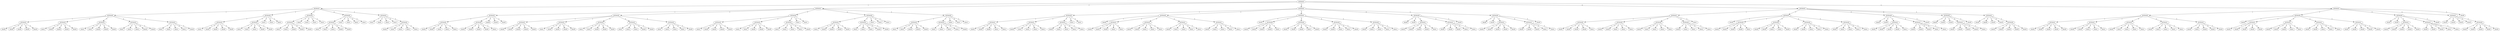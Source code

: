 digraph {
	1 [label=attribute2]
	1 -> 2 [label=1]
	2 [label=attribute1]
	2 -> 3 [label=1]
	3 [label=attribute0]
	3 -> 4 [label=1]
	4 [label=attribute3]
	4 -> 5 [label=1]
	5 [label=classB]
	4 -> 6 [label=2]
	6 [label=classR]
	4 -> 7 [label=3]
	7 [label=classR]
	4 -> 8 [label=4]
	8 [label=classR]
	4 -> 9 [label=5]
	9 [label=classR]
	3 -> 10 [label=2]
	10 [label=attribute3]
	10 -> 11 [label=1]
	11 [label=classL]
	10 -> 12 [label=2]
	12 [label=classB]
	10 -> 13 [label=3]
	13 [label=classR]
	10 -> 14 [label=4]
	14 [label=classR]
	10 -> 15 [label=5]
	15 [label=classR]
	3 -> 16 [label=3]
	16 [label=attribute3]
	16 -> 17 [label=1]
	17 [label=classL]
	16 -> 18 [label=2]
	18 [label=classL]
	16 -> 19 [label=3]
	19 [label=classB]
	16 -> 20 [label=4]
	20 [label=classR]
	16 -> 21 [label=5]
	21 [label=classR]
	3 -> 22 [label=4]
	22 [label=attribute3]
	22 -> 23 [label=1]
	23 [label=classL]
	22 -> 24 [label=2]
	24 [label=classL]
	22 -> 25 [label=3]
	25 [label=classL]
	22 -> 26 [label=4]
	26 [label=classB]
	22 -> 27 [label=5]
	27 [label=classR]
	3 -> 28 [label=5]
	28 [label=attribute3]
	28 -> 29 [label=1]
	29 [label=classL]
	28 -> 30 [label=2]
	30 [label=classL]
	28 -> 31 [label=3]
	31 [label=classL]
	28 -> 32 [label=4]
	32 [label=classL]
	28 -> 33 [label=5]
	33 [label=classB]
	2 -> 34 [label=2]
	34 [label=attribute0]
	34 -> 35 [label=1]
	35 [label=attribute3]
	35 -> 36 [label=1]
	36 [label=classL]
	35 -> 37 [label=2]
	37 [label=classB]
	35 -> 38 [label=3]
	38 [label=classR]
	35 -> 39 [label=4]
	39 [label=classR]
	35 -> 40 [label=5]
	40 [label=classR]
	34 -> 41 [label=2]
	41 [label=attribute3]
	41 -> 42 [label=1]
	42 [label=classL]
	41 -> 43 [label=2]
	43 [label=classL]
	41 -> 44 [label=3]
	44 [label=classL]
	41 -> 45 [label=4]
	45 [label=classB]
	41 -> 46 [label=5]
	46 [label=classR]
	34 -> 47 [label=3]
	47 [label=classL]
	34 -> 48 [label=4]
	48 [label=classL]
	34 -> 49 [label=5]
	49 [label=classL]
	2 -> 50 [label=3]
	50 [label=attribute0]
	50 -> 51 [label=1]
	51 [label=attribute3]
	51 -> 52 [label=1]
	52 [label=classL]
	51 -> 53 [label=2]
	53 [label=classL]
	51 -> 54 [label=3]
	54 [label=classB]
	51 -> 55 [label=4]
	55 [label=classR]
	51 -> 56 [label=5]
	56 [label=classR]
	50 -> 57 [label=2]
	57 [label=classL]
	50 -> 58 [label=3]
	58 [label=classL]
	50 -> 59 [label=4]
	59 [label=classL]
	50 -> 60 [label=5]
	60 [label=classL]
	2 -> 61 [label=4]
	61 [label=attribute0]
	61 -> 62 [label=1]
	62 [label=attribute3]
	62 -> 63 [label=1]
	63 [label=classL]
	62 -> 64 [label=2]
	64 [label=classL]
	62 -> 65 [label=3]
	65 [label=classL]
	62 -> 66 [label=4]
	66 [label=classB]
	62 -> 67 [label=5]
	67 [label=classR]
	61 -> 68 [label=2]
	68 [label=classL]
	61 -> 69 [label=3]
	69 [label=classL]
	61 -> 70 [label=4]
	70 [label=classL]
	61 -> 71 [label=5]
	71 [label=classL]
	2 -> 72 [label=5]
	72 [label=attribute3]
	72 -> 73 [label=1]
	73 [label=classL]
	72 -> 74 [label=2]
	74 [label=classL]
	72 -> 75 [label=3]
	75 [label=classL]
	72 -> 76 [label=4]
	76 [label=classL]
	72 -> 77 [label=5]
	77 [label=attribute0]
	77 -> 78 [label=1]
	78 [label=classB]
	77 -> 79 [label=2]
	79 [label=classL]
	77 -> 80 [label=3]
	80 [label=classL]
	77 -> 81 [label=4]
	81 [label=classL]
	77 -> 82 [label=5]
	82 [label=classL]
	1 -> 83 [label=2]
	83 [label=attribute1]
	83 -> 84 [label=1]
	84 [label=attribute3]
	84 -> 85 [label=1]
	85 [label=attribute0]
	85 -> 86 [label=1]
	86 [label=classR]
	85 -> 87 [label=2]
	87 [label=classB]
	85 -> 88 [label=3]
	88 [label=classL]
	85 -> 89 [label=4]
	89 [label=classL]
	85 -> 90 [label=5]
	90 [label=classL]
	84 -> 91 [label=2]
	91 [label=attribute0]
	91 -> 92 [label=1]
	92 [label=classR]
	91 -> 93 [label=2]
	93 [label=classR]
	91 -> 94 [label=3]
	94 [label=classR]
	91 -> 95 [label=4]
	95 [label=classB]
	91 -> 96 [label=5]
	96 [label=classL]
	84 -> 97 [label=3]
	97 [label=classR]
	84 -> 98 [label=4]
	98 [label=classR]
	84 -> 99 [label=5]
	99 [label=classR]
	83 -> 100 [label=2]
	100 [label=attribute0]
	100 -> 101 [label=1]
	101 [label=attribute3]
	101 -> 102 [label=1]
	102 [label=classB]
	101 -> 103 [label=2]
	103 [label=classR]
	101 -> 104 [label=3]
	104 [label=classR]
	101 -> 105 [label=4]
	105 [label=classR]
	101 -> 106 [label=5]
	106 [label=classR]
	100 -> 107 [label=2]
	107 [label=attribute3]
	107 -> 108 [label=1]
	108 [label=classL]
	107 -> 109 [label=2]
	109 [label=classB]
	107 -> 110 [label=3]
	110 [label=classR]
	107 -> 111 [label=4]
	111 [label=classR]
	107 -> 112 [label=5]
	112 [label=classR]
	100 -> 113 [label=3]
	113 [label=attribute3]
	113 -> 114 [label=1]
	114 [label=classL]
	113 -> 115 [label=2]
	115 [label=classL]
	113 -> 116 [label=3]
	116 [label=classB]
	113 -> 117 [label=4]
	117 [label=classR]
	113 -> 118 [label=5]
	118 [label=classR]
	100 -> 119 [label=4]
	119 [label=attribute3]
	119 -> 120 [label=1]
	120 [label=classL]
	119 -> 121 [label=2]
	121 [label=classL]
	119 -> 122 [label=3]
	122 [label=classL]
	119 -> 123 [label=4]
	123 [label=classB]
	119 -> 124 [label=5]
	124 [label=classR]
	100 -> 125 [label=5]
	125 [label=attribute3]
	125 -> 126 [label=1]
	126 [label=classL]
	125 -> 127 [label=2]
	127 [label=classL]
	125 -> 128 [label=3]
	128 [label=classL]
	125 -> 129 [label=4]
	129 [label=classL]
	125 -> 130 [label=5]
	130 [label=classB]
	83 -> 131 [label=3]
	131 [label=attribute0]
	131 -> 132 [label=1]
	132 [label=attribute3]
	132 -> 133 [label=1]
	133 [label=classL]
	132 -> 134 [label=2]
	134 [label=classR]
	132 -> 135 [label=3]
	135 [label=classR]
	132 -> 136 [label=4]
	136 [label=classR]
	132 -> 137 [label=5]
	137 [label=classR]
	131 -> 138 [label=2]
	138 [label=attribute3]
	138 -> 139 [label=1]
	139 [label=classL]
	138 -> 140 [label=2]
	140 [label=classL]
	138 -> 141 [label=3]
	141 [label=classB]
	138 -> 142 [label=4]
	142 [label=classR]
	138 -> 143 [label=5]
	143 [label=classR]
	131 -> 144 [label=3]
	144 [label=attribute3]
	144 -> 145 [label=1]
	145 [label=classL]
	144 -> 146 [label=2]
	146 [label=classL]
	144 -> 147 [label=3]
	147 [label=classL]
	144 -> 148 [label=4]
	148 [label=classL]
	144 -> 149 [label=5]
	149 [label=classR]
	131 -> 150 [label=4]
	150 [label=classL]
	131 -> 151 [label=5]
	151 [label=classL]
	83 -> 152 [label=4]
	152 [label=attribute0]
	152 -> 153 [label=1]
	153 [label=attribute3]
	153 -> 154 [label=1]
	154 [label=classL]
	153 -> 155 [label=2]
	155 [label=classB]
	153 -> 156 [label=3]
	156 [label=classR]
	153 -> 157 [label=4]
	157 [label=classR]
	153 -> 158 [label=5]
	158 [label=classR]
	152 -> 159 [label=2]
	159 [label=attribute3]
	159 -> 160 [label=1]
	160 [label=classL]
	159 -> 161 [label=2]
	161 [label=classL]
	159 -> 162 [label=3]
	162 [label=classL]
	159 -> 163 [label=4]
	163 [label=classB]
	159 -> 164 [label=5]
	164 [label=classR]
	152 -> 165 [label=3]
	165 [label=classL]
	152 -> 166 [label=4]
	166 [label=classL]
	152 -> 167 [label=5]
	167 [label=classL]
	83 -> 168 [label=5]
	168 [label=attribute0]
	168 -> 169 [label=1]
	169 [label=attribute3]
	169 -> 170 [label=1]
	170 [label=classL]
	169 -> 171 [label=2]
	171 [label=classL]
	169 -> 172 [label=3]
	172 [label=classR]
	169 -> 173 [label=4]
	173 [label=classR]
	169 -> 174 [label=5]
	174 [label=classR]
	168 -> 175 [label=2]
	175 [label=attribute3]
	175 -> 176 [label=1]
	176 [label=classL]
	175 -> 177 [label=2]
	177 [label=classL]
	175 -> 178 [label=3]
	178 [label=classL]
	175 -> 179 [label=4]
	179 [label=classL]
	175 -> 180 [label=5]
	180 [label=classB]
	168 -> 181 [label=3]
	181 [label=classL]
	168 -> 182 [label=4]
	182 [label=classL]
	168 -> 183 [label=5]
	183 [label=classL]
	1 -> 184 [label=3]
	184 [label=attribute3]
	184 -> 185 [label=1]
	185 [label=attribute0]
	185 -> 186 [label=1]
	186 [label=attribute1]
	186 -> 187 [label=1]
	187 [label=classR]
	186 -> 188 [label=2]
	188 [label=classR]
	186 -> 189 [label=3]
	189 [label=classB]
	186 -> 190 [label=4]
	190 [label=classL]
	186 -> 191 [label=5]
	191 [label=classL]
	185 -> 192 [label=2]
	192 [label=attribute1]
	192 -> 193 [label=1]
	193 [label=classR]
	192 -> 194 [label=2]
	194 [label=classL]
	192 -> 195 [label=3]
	195 [label=classL]
	192 -> 196 [label=4]
	196 [label=classL]
	192 -> 197 [label=5]
	197 [label=classL]
	185 -> 198 [label=3]
	198 [label=attribute1]
	198 -> 199 [label=1]
	199 [label=classB]
	198 -> 200 [label=2]
	200 [label=classL]
	198 -> 201 [label=3]
	201 [label=classL]
	198 -> 202 [label=4]
	202 [label=classL]
	198 -> 203 [label=5]
	203 [label=classL]
	185 -> 204 [label=4]
	204 [label=classL]
	185 -> 205 [label=5]
	205 [label=classL]
	184 -> 206 [label=2]
	206 [label=attribute0]
	206 -> 207 [label=1]
	207 [label=classR]
	206 -> 208 [label=2]
	208 [label=attribute1]
	208 -> 209 [label=1]
	209 [label=classR]
	208 -> 210 [label=2]
	210 [label=classR]
	208 -> 211 [label=3]
	211 [label=classB]
	208 -> 212 [label=4]
	212 [label=classL]
	208 -> 213 [label=5]
	213 [label=classL]
	206 -> 214 [label=3]
	214 [label=attribute1]
	214 -> 215 [label=1]
	215 [label=classR]
	214 -> 216 [label=2]
	216 [label=classB]
	214 -> 217 [label=3]
	217 [label=classL]
	214 -> 218 [label=4]
	218 [label=classL]
	214 -> 219 [label=5]
	219 [label=classL]
	206 -> 220 [label=4]
	220 [label=attribute1]
	220 -> 221 [label=1]
	221 [label=classR]
	220 -> 222 [label=2]
	222 [label=classL]
	220 -> 223 [label=3]
	223 [label=classL]
	220 -> 224 [label=4]
	224 [label=classL]
	220 -> 225 [label=5]
	225 [label=classL]
	206 -> 226 [label=5]
	226 [label=attribute1]
	226 -> 227 [label=1]
	227 [label=classR]
	226 -> 228 [label=2]
	228 [label=classL]
	226 -> 229 [label=3]
	229 [label=classL]
	226 -> 230 [label=4]
	230 [label=classL]
	226 -> 231 [label=5]
	231 [label=classL]
	184 -> 232 [label=3]
	232 [label=attribute1]
	232 -> 233 [label=1]
	233 [label=classR]
	232 -> 234 [label=2]
	234 [label=attribute0]
	234 -> 235 [label=1]
	235 [label=classR]
	234 -> 236 [label=2]
	236 [label=classR]
	234 -> 237 [label=3]
	237 [label=classR]
	234 -> 238 [label=4]
	238 [label=classR]
	234 -> 239 [label=5]
	239 [label=classL]
	232 -> 240 [label=3]
	240 [label=attribute0]
	240 -> 241 [label=1]
	241 [label=classR]
	240 -> 242 [label=2]
	242 [label=classR]
	240 -> 243 [label=3]
	243 [label=classB]
	240 -> 244 [label=4]
	244 [label=classL]
	240 -> 245 [label=5]
	245 [label=classR]
	232 -> 246 [label=4]
	246 [label=attribute0]
	246 -> 247 [label=1]
	247 [label=classR]
	246 -> 248 [label=2]
	248 [label=classR]
	246 -> 249 [label=3]
	249 [label=classL]
	246 -> 250 [label=4]
	250 [label=classL]
	246 -> 251 [label=5]
	251 [label=classR]
	232 -> 252 [label=5]
	252 [label=attribute0]
	252 -> 253 [label=1]
	253 [label=classR]
	252 -> 254 [label=2]
	254 [label=classL]
	252 -> 255 [label=3]
	255 [label=classL]
	252 -> 256 [label=4]
	256 [label=classL]
	252 -> 257 [label=5]
	257 [label=classL]
	184 -> 258 [label=4]
	258 [label=attribute0]
	258 -> 259 [label=1]
	259 [label=classR]
	258 -> 260 [label=2]
	260 [label=classR]
	258 -> 261 [label=3]
	261 [label=attribute1]
	261 -> 262 [label=1]
	262 [label=classR]
	261 -> 263 [label=2]
	263 [label=classR]
	261 -> 264 [label=3]
	264 [label=classR]
	261 -> 265 [label=4]
	265 [label=classB]
	261 -> 266 [label=5]
	266 [label=classL]
	258 -> 267 [label=4]
	267 [label=attribute1]
	267 -> 268 [label=1]
	268 [label=classR]
	267 -> 269 [label=2]
	269 [label=classR]
	267 -> 270 [label=3]
	270 [label=classB]
	267 -> 271 [label=4]
	271 [label=classL]
	267 -> 272 [label=5]
	272 [label=classL]
	258 -> 273 [label=5]
	273 [label=classR]
	184 -> 274 [label=5]
	274 [label=attribute0]
	274 -> 275 [label=1]
	275 [label=classR]
	274 -> 276 [label=2]
	276 [label=classR]
	274 -> 277 [label=3]
	277 [label=attribute1]
	277 -> 278 [label=1]
	278 [label=classR]
	277 -> 279 [label=2]
	279 [label=classR]
	277 -> 280 [label=3]
	280 [label=classR]
	277 -> 281 [label=4]
	281 [label=classR]
	277 -> 282 [label=5]
	282 [label=classB]
	274 -> 283 [label=4]
	283 [label=attribute1]
	283 -> 284 [label=1]
	284 [label=classR]
	283 -> 285 [label=2]
	285 [label=classR]
	283 -> 286 [label=3]
	286 [label=classR]
	283 -> 287 [label=4]
	287 [label=classL]
	283 -> 288 [label=5]
	288 [label=classL]
	274 -> 289 [label=5]
	289 [label=classR]
	1 -> 290 [label=4]
	290 [label=attribute3]
	290 -> 291 [label=1]
	291 [label=attribute1]
	291 -> 292 [label=1]
	292 [label=attribute0]
	292 -> 293 [label=1]
	293 [label=classR]
	292 -> 294 [label=2]
	294 [label=classR]
	292 -> 295 [label=3]
	295 [label=classR]
	292 -> 296 [label=4]
	296 [label=classB]
	292 -> 297 [label=5]
	297 [label=classL]
	291 -> 298 [label=2]
	298 [label=attribute0]
	298 -> 299 [label=1]
	299 [label=classR]
	298 -> 300 [label=2]
	300 [label=classB]
	298 -> 301 [label=3]
	301 [label=classL]
	298 -> 302 [label=4]
	302 [label=classL]
	298 -> 303 [label=5]
	303 [label=classL]
	291 -> 304 [label=3]
	304 [label=attribute0]
	304 -> 305 [label=1]
	305 [label=classR]
	304 -> 306 [label=2]
	306 [label=classL]
	304 -> 307 [label=3]
	307 [label=classL]
	304 -> 308 [label=4]
	308 [label=classL]
	304 -> 309 [label=5]
	309 [label=classL]
	291 -> 310 [label=4]
	310 [label=attribute0]
	310 -> 311 [label=1]
	311 [label=classB]
	310 -> 312 [label=2]
	312 [label=classL]
	310 -> 313 [label=3]
	313 [label=classL]
	310 -> 314 [label=4]
	314 [label=classL]
	310 -> 315 [label=5]
	315 [label=classL]
	291 -> 316 [label=5]
	316 [label=classL]
	290 -> 317 [label=2]
	317 [label=attribute1]
	317 -> 318 [label=1]
	318 [label=classR]
	317 -> 319 [label=2]
	319 [label=attribute0]
	319 -> 320 [label=1]
	320 [label=classR]
	319 -> 321 [label=2]
	321 [label=classR]
	319 -> 322 [label=3]
	322 [label=classR]
	319 -> 323 [label=4]
	323 [label=classB]
	319 -> 324 [label=5]
	324 [label=classL]
	317 -> 325 [label=3]
	325 [label=attribute0]
	325 -> 326 [label=1]
	326 [label=classR]
	325 -> 327 [label=2]
	327 [label=classR]
	325 -> 328 [label=3]
	328 [label=classL]
	325 -> 329 [label=4]
	329 [label=classL]
	325 -> 330 [label=5]
	330 [label=classR]
	317 -> 331 [label=4]
	331 [label=attribute0]
	331 -> 332 [label=1]
	332 [label=classR]
	331 -> 333 [label=2]
	333 [label=classB]
	331 -> 334 [label=3]
	334 [label=classL]
	331 -> 335 [label=4]
	335 [label=classL]
	331 -> 336 [label=5]
	336 [label=classL]
	317 -> 337 [label=5]
	337 [label=attribute0]
	337 -> 338 [label=1]
	338 [label=classR]
	337 -> 339 [label=2]
	339 [label=classL]
	337 -> 340 [label=3]
	340 [label=classL]
	337 -> 341 [label=4]
	341 [label=classL]
	337 -> 342 [label=5]
	342 [label=classL]
	290 -> 343 [label=3]
	343 [label=attribute0]
	343 -> 344 [label=1]
	344 [label=classR]
	343 -> 345 [label=2]
	345 [label=classR]
	343 -> 346 [label=3]
	346 [label=attribute1]
	346 -> 347 [label=1]
	347 [label=classR]
	346 -> 348 [label=2]
	348 [label=classR]
	346 -> 349 [label=3]
	349 [label=classR]
	346 -> 350 [label=4]
	350 [label=classB]
	346 -> 351 [label=5]
	351 [label=classL]
	343 -> 352 [label=4]
	352 [label=attribute1]
	352 -> 353 [label=1]
	353 [label=classR]
	352 -> 354 [label=2]
	354 [label=classR]
	352 -> 355 [label=3]
	355 [label=classB]
	352 -> 356 [label=4]
	356 [label=classL]
	352 -> 357 [label=5]
	357 [label=classL]
	343 -> 358 [label=5]
	358 [label=classR]
	290 -> 359 [label=4]
	359 [label=attribute0]
	359 -> 360 [label=1]
	360 [label=classR]
	359 -> 361 [label=2]
	361 [label=classR]
	359 -> 362 [label=3]
	362 [label=classR]
	359 -> 363 [label=4]
	363 [label=attribute1]
	363 -> 364 [label=1]
	364 [label=classR]
	363 -> 365 [label=2]
	365 [label=classR]
	363 -> 366 [label=3]
	366 [label=classR]
	363 -> 367 [label=4]
	367 [label=classB]
	363 -> 368 [label=5]
	368 [label=classL]
	359 -> 369 [label=5]
	369 [label=classR]
	290 -> 370 [label=5]
	370 [label=attribute1]
	370 -> 371 [label=1]
	371 [label=classR]
	370 -> 372 [label=2]
	372 [label=classR]
	370 -> 373 [label=3]
	373 [label=classR]
	370 -> 374 [label=4]
	374 [label=classR]
	370 -> 375 [label=5]
	375 [label=attribute0]
	375 -> 376 [label=1]
	376 [label=classR]
	375 -> 377 [label=2]
	377 [label=classR]
	375 -> 378 [label=3]
	378 [label=classR]
	375 -> 379 [label=4]
	379 [label=classB]
	375 -> 380 [label=5]
	380 [label=classR]
	1 -> 381 [label=5]
	381 [label=attribute3]
	381 -> 382 [label=1]
	382 [label=attribute0]
	382 -> 383 [label=1]
	383 [label=attribute1]
	383 -> 384 [label=1]
	384 [label=classR]
	383 -> 385 [label=2]
	385 [label=classR]
	383 -> 386 [label=3]
	386 [label=classR]
	383 -> 387 [label=4]
	387 [label=classR]
	383 -> 388 [label=5]
	388 [label=classB]
	382 -> 389 [label=2]
	389 [label=attribute1]
	389 -> 390 [label=1]
	390 [label=classR]
	389 -> 391 [label=2]
	391 [label=classR]
	389 -> 392 [label=3]
	392 [label=classL]
	389 -> 393 [label=4]
	393 [label=classL]
	389 -> 394 [label=5]
	394 [label=classL]
	382 -> 395 [label=3]
	395 [label=attribute1]
	395 -> 396 [label=1]
	396 [label=classR]
	395 -> 397 [label=2]
	397 [label=classL]
	395 -> 398 [label=3]
	398 [label=classL]
	395 -> 399 [label=4]
	399 [label=classL]
	395 -> 400 [label=5]
	400 [label=classL]
	382 -> 401 [label=4]
	401 [label=attribute1]
	401 -> 402 [label=1]
	402 [label=classR]
	401 -> 403 [label=2]
	403 [label=classL]
	401 -> 404 [label=3]
	404 [label=classL]
	401 -> 405 [label=4]
	405 [label=classL]
	401 -> 406 [label=5]
	406 [label=classL]
	382 -> 407 [label=5]
	407 [label=attribute1]
	407 -> 408 [label=1]
	408 [label=classB]
	407 -> 409 [label=2]
	409 [label=classL]
	407 -> 410 [label=3]
	410 [label=classB]
	407 -> 411 [label=4]
	411 [label=classB]
	407 -> 412 [label=5]
	412 [label=classB]
	381 -> 413 [label=2]
	413 [label=attribute0]
	413 -> 414 [label=1]
	414 [label=classR]
	413 -> 415 [label=2]
	415 [label=attribute1]
	415 -> 416 [label=1]
	416 [label=classR]
	415 -> 417 [label=2]
	417 [label=classR]
	415 -> 418 [label=3]
	418 [label=classR]
	415 -> 419 [label=4]
	419 [label=classR]
	415 -> 420 [label=5]
	420 [label=classB]
	413 -> 421 [label=3]
	421 [label=attribute1]
	421 -> 422 [label=1]
	422 [label=classR]
	421 -> 423 [label=2]
	423 [label=classR]
	421 -> 424 [label=3]
	424 [label=classR]
	421 -> 425 [label=4]
	425 [label=classL]
	421 -> 426 [label=5]
	426 [label=classL]
	413 -> 427 [label=4]
	427 [label=attribute1]
	427 -> 428 [label=1]
	428 [label=classR]
	427 -> 429 [label=2]
	429 [label=classR]
	427 -> 430 [label=3]
	430 [label=classL]
	427 -> 431 [label=4]
	431 [label=classL]
	427 -> 432 [label=5]
	432 [label=classL]
	413 -> 433 [label=5]
	433 [label=attribute1]
	433 -> 434 [label=1]
	434 [label=classR]
	433 -> 435 [label=2]
	435 [label=classB]
	433 -> 436 [label=3]
	436 [label=classR]
	433 -> 437 [label=4]
	437 [label=classR]
	433 -> 438 [label=5]
	438 [label=classR]
	381 -> 439 [label=3]
	439 [label=attribute0]
	439 -> 440 [label=1]
	440 [label=classR]
	439 -> 441 [label=2]
	441 [label=classR]
	439 -> 442 [label=3]
	442 [label=attribute1]
	442 -> 443 [label=1]
	443 [label=classR]
	442 -> 444 [label=2]
	444 [label=classR]
	442 -> 445 [label=3]
	445 [label=classR]
	442 -> 446 [label=4]
	446 [label=classR]
	442 -> 447 [label=5]
	447 [label=classB]
	439 -> 448 [label=4]
	448 [label=attribute1]
	448 -> 449 [label=1]
	449 [label=classR]
	448 -> 450 [label=2]
	450 [label=classR]
	448 -> 451 [label=3]
	451 [label=classR]
	448 -> 452 [label=4]
	452 [label=classL]
	448 -> 453 [label=5]
	453 [label=classL]
	439 -> 454 [label=5]
	454 [label=classR]
	381 -> 455 [label=4]
	455 [label=attribute1]
	455 -> 456 [label=1]
	456 [label=classR]
	455 -> 457 [label=2]
	457 [label=classR]
	455 -> 458 [label=3]
	458 [label=classR]
	455 -> 459 [label=4]
	459 [label=classR]
	455 -> 460 [label=5]
	460 [label=attribute0]
	460 -> 461 [label=1]
	461 [label=classR]
	460 -> 462 [label=2]
	462 [label=classR]
	460 -> 463 [label=3]
	463 [label=classR]
	460 -> 464 [label=4]
	464 [label=classB]
	460 -> 465 [label=5]
	465 [label=classR]
	381 -> 466 [label=5]
	466 [label=classR]
}
